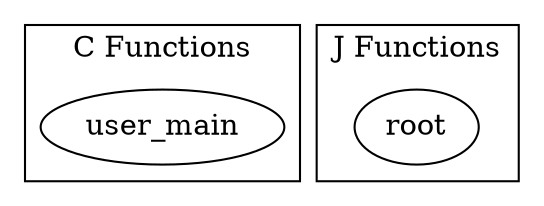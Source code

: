 digraph jamgraph{
subgraph cluster_0 {
label = "C Functions";
user_main;
}
subgraph cluster_1 {
label = "J Functions";
root;
}
}